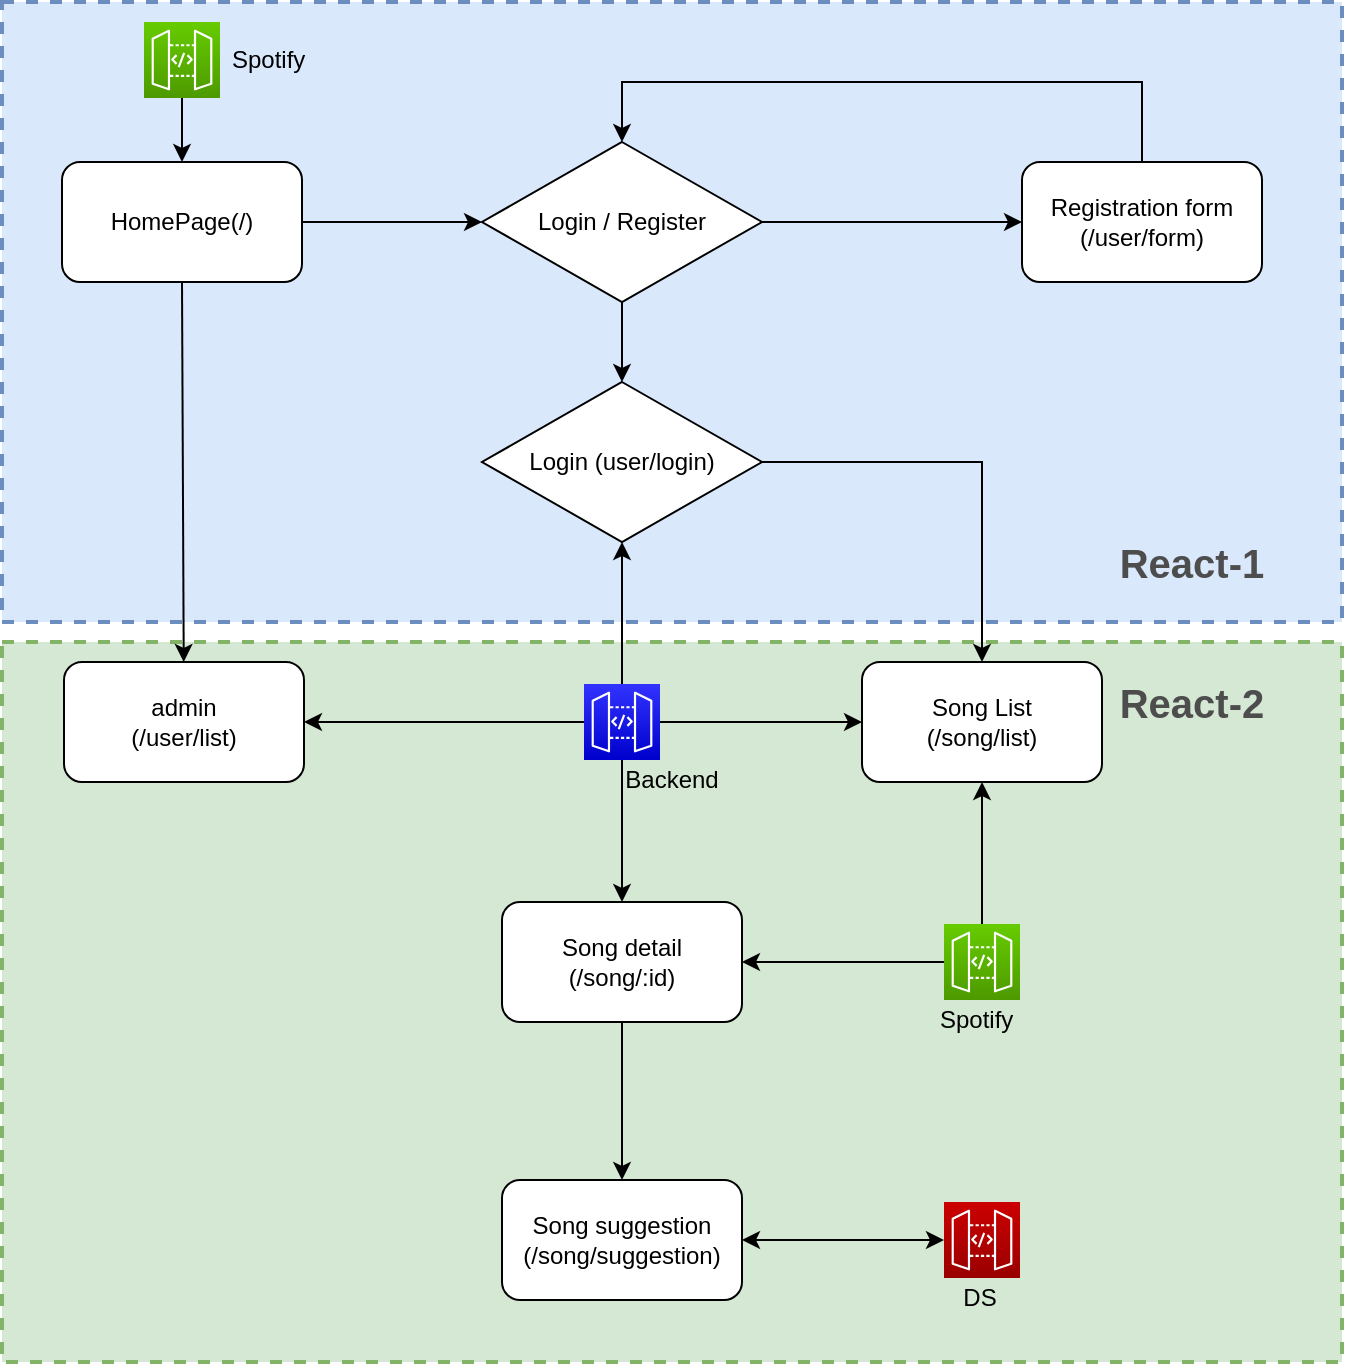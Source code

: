 <mxfile version="13.6.5" type="device" pages="2"><diagram id="zz8Z_sMmu_lL8bLqHVKg" name="FlowChart"><mxGraphModel dx="926" dy="859" grid="1" gridSize="10" guides="1" tooltips="1" connect="1" arrows="1" fold="1" page="1" pageScale="1" pageWidth="800" pageHeight="800" math="0" shadow="0"><root><mxCell id="0"/><mxCell id="1" parent="0"/><mxCell id="0-6y683_RrBZRug_oh3U-49" value="" style="rounded=0;whiteSpace=wrap;html=1;dashed=1;fillColor=#d5e8d4;strokeWidth=2;strokeColor=#82b366;" parent="1" vertex="1"><mxGeometry x="65" y="380" width="670" height="360" as="geometry"/></mxCell><mxCell id="0-6y683_RrBZRug_oh3U-48" value="" style="rounded=0;whiteSpace=wrap;html=1;dashed=1;fillColor=#dae8fc;strokeWidth=2;strokeColor=#6c8ebf;" parent="1" vertex="1"><mxGeometry x="65" y="60" width="670" height="310" as="geometry"/></mxCell><mxCell id="0-6y683_RrBZRug_oh3U-5" value="" style="edgeStyle=orthogonalEdgeStyle;rounded=0;orthogonalLoop=1;jettySize=auto;html=1;" parent="1" source="0-6y683_RrBZRug_oh3U-6" target="0-6y683_RrBZRug_oh3U-4" edge="1"><mxGeometry relative="1" as="geometry"/></mxCell><mxCell id="0-6y683_RrBZRug_oh3U-14" value="" style="edgeStyle=orthogonalEdgeStyle;rounded=0;orthogonalLoop=1;jettySize=auto;html=1;entryX=0;entryY=0.5;entryDx=0;entryDy=0;" parent="1" source="0-6y683_RrBZRug_oh3U-1" target="0-6y683_RrBZRug_oh3U-6" edge="1"><mxGeometry relative="1" as="geometry"><mxPoint x="295" y="170" as="targetPoint"/></mxGeometry></mxCell><mxCell id="0-6y683_RrBZRug_oh3U-1" value="HomePage(/)" style="rounded=1;whiteSpace=wrap;html=1;" parent="1" vertex="1"><mxGeometry x="95" y="140" width="120" height="60" as="geometry"/></mxCell><mxCell id="0-6y683_RrBZRug_oh3U-16" style="edgeStyle=orthogonalEdgeStyle;rounded=0;orthogonalLoop=1;jettySize=auto;html=1;entryX=0.5;entryY=0;entryDx=0;entryDy=0;" parent="1" source="0-6y683_RrBZRug_oh3U-4" target="0-6y683_RrBZRug_oh3U-6" edge="1"><mxGeometry relative="1" as="geometry"><mxPoint x="635" y="70" as="targetPoint"/><Array as="points"><mxPoint x="635" y="100"/><mxPoint x="375" y="100"/></Array></mxGeometry></mxCell><mxCell id="0-6y683_RrBZRug_oh3U-4" value="Registration form&lt;br&gt;(/user/form)" style="rounded=1;whiteSpace=wrap;html=1;" parent="1" vertex="1"><mxGeometry x="575" y="140" width="120" height="60" as="geometry"/></mxCell><mxCell id="0-6y683_RrBZRug_oh3U-9" value="" style="edgeStyle=orthogonalEdgeStyle;rounded=0;orthogonalLoop=1;jettySize=auto;html=1;" parent="1" source="0-6y683_RrBZRug_oh3U-6" target="0-6y683_RrBZRug_oh3U-8" edge="1"><mxGeometry relative="1" as="geometry"/></mxCell><mxCell id="0-6y683_RrBZRug_oh3U-6" value="Login / Register" style="rhombus;whiteSpace=wrap;html=1;" parent="1" vertex="1"><mxGeometry x="305" y="130" width="140" height="80" as="geometry"/></mxCell><mxCell id="0-6y683_RrBZRug_oh3U-18" value="" style="edgeStyle=orthogonalEdgeStyle;rounded=0;orthogonalLoop=1;jettySize=auto;html=1;" parent="1" source="0-6y683_RrBZRug_oh3U-8" target="0-6y683_RrBZRug_oh3U-17" edge="1"><mxGeometry relative="1" as="geometry"/></mxCell><mxCell id="0-6y683_RrBZRug_oh3U-8" value="Login (user/login)" style="rhombus;whiteSpace=wrap;html=1;" parent="1" vertex="1"><mxGeometry x="305" y="250" width="140" height="80" as="geometry"/></mxCell><mxCell id="0-6y683_RrBZRug_oh3U-17" value="Song List&lt;br&gt;(/song/list)" style="rounded=1;whiteSpace=wrap;html=1;" parent="1" vertex="1"><mxGeometry x="495" y="390" width="120" height="60" as="geometry"/></mxCell><mxCell id="0-6y683_RrBZRug_oh3U-41" value="" style="edgeStyle=orthogonalEdgeStyle;rounded=0;orthogonalLoop=1;jettySize=auto;html=1;" parent="1" source="0-6y683_RrBZRug_oh3U-34" target="0-6y683_RrBZRug_oh3U-40" edge="1"><mxGeometry relative="1" as="geometry"/></mxCell><mxCell id="0-6y683_RrBZRug_oh3U-34" value="Song detail&lt;br&gt;(/song/:id)" style="rounded=1;whiteSpace=wrap;html=1;" parent="1" vertex="1"><mxGeometry x="315" y="510" width="120" height="60" as="geometry"/></mxCell><mxCell id="-w5q7ZOJqg3SvL0yP4Rp-11" value="" style="edgeStyle=orthogonalEdgeStyle;rounded=0;orthogonalLoop=1;jettySize=auto;html=1;" parent="1" source="0-6y683_RrBZRug_oh3U-29" target="0-6y683_RrBZRug_oh3U-17" edge="1"><mxGeometry relative="1" as="geometry"/></mxCell><mxCell id="-w5q7ZOJqg3SvL0yP4Rp-12" value="" style="edgeStyle=orthogonalEdgeStyle;rounded=0;orthogonalLoop=1;jettySize=auto;html=1;" parent="1" source="0-6y683_RrBZRug_oh3U-29" target="-w5q7ZOJqg3SvL0yP4Rp-3" edge="1"><mxGeometry relative="1" as="geometry"/></mxCell><mxCell id="-w5q7ZOJqg3SvL0yP4Rp-13" value="" style="edgeStyle=orthogonalEdgeStyle;rounded=0;orthogonalLoop=1;jettySize=auto;html=1;" parent="1" source="0-6y683_RrBZRug_oh3U-29" target="0-6y683_RrBZRug_oh3U-34" edge="1"><mxGeometry relative="1" as="geometry"/></mxCell><mxCell id="mWFeMm1np6CCGsb6ViRr-1" value="" style="edgeStyle=orthogonalEdgeStyle;rounded=0;orthogonalLoop=1;jettySize=auto;html=1;" edge="1" parent="1" source="0-6y683_RrBZRug_oh3U-29" target="0-6y683_RrBZRug_oh3U-8"><mxGeometry relative="1" as="geometry"/></mxCell><mxCell id="0-6y683_RrBZRug_oh3U-29" value="" style="outlineConnect=0;fontColor=#232F3E;gradientColor=#3333FF;gradientDirection=north;fillColor=#0000CC;strokeColor=#ffffff;dashed=0;verticalLabelPosition=bottom;verticalAlign=top;align=center;html=1;fontSize=12;fontStyle=0;aspect=fixed;shape=mxgraph.aws4.resourceIcon;resIcon=mxgraph.aws4.api_gateway;" parent="1" vertex="1"><mxGeometry x="356" y="401" width="38" height="38" as="geometry"/></mxCell><mxCell id="0-6y683_RrBZRug_oh3U-32" value="Backend" style="text;html=1;strokeColor=none;fillColor=none;align=center;verticalAlign=middle;whiteSpace=wrap;rounded=0;" parent="1" vertex="1"><mxGeometry x="380" y="439" width="40" height="20" as="geometry"/></mxCell><mxCell id="0-6y683_RrBZRug_oh3U-36" value="" style="outlineConnect=0;fontColor=#232F3E;gradientColor=#CC0000;gradientDirection=north;fillColor=#990000;strokeColor=#ffffff;dashed=0;verticalLabelPosition=bottom;verticalAlign=top;align=center;html=1;fontSize=12;fontStyle=0;aspect=fixed;shape=mxgraph.aws4.resourceIcon;resIcon=mxgraph.aws4.api_gateway;" parent="1" vertex="1"><mxGeometry x="536" y="660" width="38" height="38" as="geometry"/></mxCell><mxCell id="0-6y683_RrBZRug_oh3U-37" value="DS" style="text;html=1;strokeColor=none;fillColor=none;align=center;verticalAlign=middle;whiteSpace=wrap;rounded=0;" parent="1" vertex="1"><mxGeometry x="534" y="698" width="40" height="20" as="geometry"/></mxCell><mxCell id="0-6y683_RrBZRug_oh3U-38" value="" style="endArrow=classic;startArrow=classic;html=1;exitX=1;exitY=0.5;exitDx=0;exitDy=0;" parent="1" target="0-6y683_RrBZRug_oh3U-36" edge="1" source="0-6y683_RrBZRug_oh3U-40"><mxGeometry width="50" height="50" relative="1" as="geometry"><mxPoint x="388" y="679" as="sourcePoint"/><mxPoint x="568" y="549" as="targetPoint"/></mxGeometry></mxCell><mxCell id="0-6y683_RrBZRug_oh3U-50" value="&lt;b&gt;&lt;font style=&quot;font-size: 20px&quot;&gt;React-1&lt;/font&gt;&lt;/b&gt;" style="text;html=1;strokeColor=none;fillColor=none;align=center;verticalAlign=middle;whiteSpace=wrap;rounded=0;dashed=1;fontColor=#4D4D4D;" parent="1" vertex="1"><mxGeometry x="615" y="330" width="90" height="20" as="geometry"/></mxCell><mxCell id="0-6y683_RrBZRug_oh3U-51" value="&lt;b&gt;&lt;font style=&quot;font-size: 20px&quot;&gt;React-2&lt;/font&gt;&lt;/b&gt;" style="text;html=1;strokeColor=none;fillColor=none;align=center;verticalAlign=middle;whiteSpace=wrap;rounded=0;dashed=1;fontColor=#4D4D4D;" parent="1" vertex="1"><mxGeometry x="615" y="400" width="90" height="20" as="geometry"/></mxCell><mxCell id="-w5q7ZOJqg3SvL0yP4Rp-5" value="" style="edgeStyle=orthogonalEdgeStyle;rounded=0;orthogonalLoop=1;jettySize=auto;html=1;" parent="1" source="0-6y683_RrBZRug_oh3U-57" target="0-6y683_RrBZRug_oh3U-34" edge="1"><mxGeometry relative="1" as="geometry"/></mxCell><mxCell id="0-6y683_RrBZRug_oh3U-57" value="" style="outlineConnect=0;fontColor=#232F3E;gradientColor=#66CC00;gradientDirection=north;fillColor=#4D9900;strokeColor=#ffffff;dashed=0;verticalLabelPosition=bottom;verticalAlign=top;align=center;html=1;fontSize=12;fontStyle=0;aspect=fixed;shape=mxgraph.aws4.resourceIcon;resIcon=mxgraph.aws4.api_gateway;" parent="1" vertex="1"><mxGeometry x="536" y="521" width="38" height="38" as="geometry"/></mxCell><mxCell id="0-6y683_RrBZRug_oh3U-58" value="" style="edgeStyle=orthogonalEdgeStyle;rounded=0;orthogonalLoop=1;jettySize=auto;html=1;entryX=0.5;entryY=1;entryDx=0;entryDy=0;" parent="1" source="0-6y683_RrBZRug_oh3U-57" target="0-6y683_RrBZRug_oh3U-17" edge="1"><mxGeometry relative="1" as="geometry"><mxPoint x="165" y="310" as="sourcePoint"/><mxPoint x="585" y="460" as="targetPoint"/><Array as="points"/></mxGeometry></mxCell><mxCell id="8w-bAhR74ru4VxRbSD9P-1" value="Spotify&amp;nbsp;" style="text;html=1;strokeColor=none;fillColor=none;align=center;verticalAlign=middle;whiteSpace=wrap;rounded=0;" parent="1" vertex="1"><mxGeometry x="534" y="559" width="40" height="20" as="geometry"/></mxCell><mxCell id="-w5q7ZOJqg3SvL0yP4Rp-14" value="" style="edgeStyle=orthogonalEdgeStyle;rounded=0;orthogonalLoop=1;jettySize=auto;html=1;" parent="1" source="-w5q7ZOJqg3SvL0yP4Rp-1" target="0-6y683_RrBZRug_oh3U-1" edge="1"><mxGeometry relative="1" as="geometry"/></mxCell><mxCell id="-w5q7ZOJqg3SvL0yP4Rp-1" value="" style="outlineConnect=0;fontColor=#232F3E;gradientColor=#66CC00;gradientDirection=north;fillColor=#4D9900;strokeColor=#ffffff;dashed=0;verticalLabelPosition=bottom;verticalAlign=top;align=center;html=1;fontSize=12;fontStyle=0;aspect=fixed;shape=mxgraph.aws4.resourceIcon;resIcon=mxgraph.aws4.api_gateway;" parent="1" vertex="1"><mxGeometry x="136" y="70" width="38" height="38" as="geometry"/></mxCell><mxCell id="-w5q7ZOJqg3SvL0yP4Rp-3" value="admin&lt;br&gt;(/user/list)" style="rounded=1;whiteSpace=wrap;html=1;" parent="1" vertex="1"><mxGeometry x="96" y="390" width="120" height="60" as="geometry"/></mxCell><mxCell id="-w5q7ZOJqg3SvL0yP4Rp-9" value="" style="endArrow=classic;html=1;exitX=0.5;exitY=1;exitDx=0;exitDy=0;" parent="1" source="0-6y683_RrBZRug_oh3U-1" target="-w5q7ZOJqg3SvL0yP4Rp-3" edge="1"><mxGeometry width="50" height="50" relative="1" as="geometry"><mxPoint x="150" y="300" as="sourcePoint"/><mxPoint x="200" y="250" as="targetPoint"/></mxGeometry></mxCell><mxCell id="-w5q7ZOJqg3SvL0yP4Rp-15" value="Spotify&amp;nbsp;" style="text;html=1;strokeColor=none;fillColor=none;align=center;verticalAlign=middle;whiteSpace=wrap;rounded=0;" parent="1" vertex="1"><mxGeometry x="180" y="79" width="40" height="20" as="geometry"/></mxCell><mxCell id="0-6y683_RrBZRug_oh3U-40" value="Song suggestion&lt;br&gt;(/song/suggestion)" style="rounded=1;whiteSpace=wrap;html=1;" parent="1" vertex="1"><mxGeometry x="315" y="649" width="120" height="60" as="geometry"/></mxCell></root></mxGraphModel></diagram><diagram id="ByJmVgAQu_5Ey7F_f79Q" name="Page-2"><mxGraphModel dx="1886" dy="859" grid="1" gridSize="10" guides="1" tooltips="1" connect="1" arrows="1" fold="1" page="1" pageScale="1" pageWidth="1920" pageHeight="1200" math="0" shadow="0"><root><mxCell id="J75jDpaJVhdFb8qu1_08-0"/><mxCell id="J75jDpaJVhdFb8qu1_08-1" parent="J75jDpaJVhdFb8qu1_08-0"/><mxCell id="J75jDpaJVhdFb8qu1_08-2" value="" style="strokeWidth=1;shadow=0;dashed=0;align=center;html=1;shape=mxgraph.mockup.containers.browserWindow;rSize=0;strokeColor=#666666;strokeColor2=#008cff;strokeColor3=#c4c4c4;mainText=,;recursiveResize=0;" vertex="1" parent="J75jDpaJVhdFb8qu1_08-1"><mxGeometry x="30" y="10" width="780" height="800" as="geometry"/></mxCell><mxCell id="J75jDpaJVhdFb8qu1_08-3" value="Page 1" style="strokeWidth=1;shadow=0;dashed=0;align=center;html=1;shape=mxgraph.mockup.containers.anchor;fontSize=17;fontColor=#666666;align=left;" vertex="1" parent="J75jDpaJVhdFb8qu1_08-2"><mxGeometry x="60" y="12" width="110" height="26" as="geometry"/></mxCell><mxCell id="J75jDpaJVhdFb8qu1_08-4" value="song-list" style="strokeWidth=1;shadow=0;dashed=0;align=center;html=1;shape=mxgraph.mockup.containers.anchor;rSize=0;fontSize=17;fontColor=#666666;align=left;" vertex="1" parent="J75jDpaJVhdFb8qu1_08-2"><mxGeometry x="130" y="60" width="250" height="26" as="geometry"/></mxCell><mxCell id="J75jDpaJVhdFb8qu1_08-5" value="song title" style="dashed=0;shape=rect;fillColor=#ffffff;strokeColor=#eeeeee;shadow=1;fontColor=#000000;fontSize=24;fontStyle=0;verticalAlign=top;spacingBottom=0;spacingLeft=16;spacingTop=15;align=left;" vertex="1" parent="J75jDpaJVhdFb8qu1_08-2"><mxGeometry x="39" y="250" width="342" height="228" as="geometry"/></mxCell><mxCell id="J75jDpaJVhdFb8qu1_08-6" value="artist" style="text;fontColor=#999999;fontSize=13;fontStyle=0;verticalAlign=middle;spacingBottom=0;spacingLeft=16;" vertex="1" parent="J75jDpaJVhdFb8qu1_08-5"><mxGeometry width="246" height="20" relative="1" as="geometry"><mxPoint y="59" as="offset"/></mxGeometry></mxCell><mxCell id="J75jDpaJVhdFb8qu1_08-7" value="Cover" style="shape=rect;fillColor=#bbbbbb;strokeColor=none;" vertex="1" parent="J75jDpaJVhdFb8qu1_08-5"><mxGeometry x="1" width="152" height="152" relative="1" as="geometry"><mxPoint x="-168" y="16" as="offset"/></mxGeometry></mxCell><mxCell id="J75jDpaJVhdFb8qu1_08-8" value="Delete" style="shape=rect;fontSize=13;strokeColor=none;fillColor=#ffffff;fontColor=#444444;fontStyle=1;" vertex="1" parent="J75jDpaJVhdFb8qu1_08-5"><mxGeometry y="1" width="80" height="32" relative="1" as="geometry"><mxPoint x="8" y="-40" as="offset"/></mxGeometry></mxCell><mxCell id="J75jDpaJVhdFb8qu1_08-53" value="detail" style="shape=rect;fontSize=13;strokeColor=none;fillColor=#ffffff;fontColor=#444444;fontStyle=1;" vertex="1" parent="J75jDpaJVhdFb8qu1_08-5"><mxGeometry x="70" y="188" width="80" height="32" as="geometry"/></mxCell><mxCell id="J75jDpaJVhdFb8qu1_08-25" value="Added songs" style="dashed=0;align=center;fontSize=12;shape=rect;fillColor=#e0e0e0;strokeColor=none;fontStyle=1;shadow=1" vertex="1" parent="J75jDpaJVhdFb8qu1_08-1"><mxGeometry x="70" y="170" width="100" height="36" as="geometry"/></mxCell><mxCell id="J75jDpaJVhdFb8qu1_08-36" value="" style="strokeWidth=1;shadow=0;dashed=0;align=center;html=1;shape=mxgraph.mockup.containers.browserWindow;rSize=0;strokeColor=#666666;strokeColor2=#008cff;strokeColor3=#c4c4c4;mainText=,;recursiveResize=0;" vertex="1" parent="J75jDpaJVhdFb8qu1_08-1"><mxGeometry x="870" y="10" width="780" height="800" as="geometry"/></mxCell><mxCell id="J75jDpaJVhdFb8qu1_08-37" value="Page 1" style="strokeWidth=1;shadow=0;dashed=0;align=center;html=1;shape=mxgraph.mockup.containers.anchor;fontSize=17;fontColor=#666666;align=left;" vertex="1" parent="J75jDpaJVhdFb8qu1_08-36"><mxGeometry x="60" y="12" width="110" height="26" as="geometry"/></mxCell><mxCell id="J75jDpaJVhdFb8qu1_08-38" value="detail" style="strokeWidth=1;shadow=0;dashed=0;align=center;html=1;shape=mxgraph.mockup.containers.anchor;rSize=0;fontSize=17;fontColor=#666666;align=left;" vertex="1" parent="J75jDpaJVhdFb8qu1_08-36"><mxGeometry x="130" y="60" width="250" height="26" as="geometry"/></mxCell><mxCell id="J75jDpaJVhdFb8qu1_08-44" value="Cover" style="shape=rect;fillColor=#BDBDBD;strokeColor=none;fontColor=#000000;fontSize=12;fontStyle=0;verticalAlign=middle;spacingBottom=0;spacingLeft=0;shadow=1;" vertex="1" parent="J75jDpaJVhdFb8qu1_08-1"><mxGeometry x="1030" y="258" width="342" height="342" as="geometry"/></mxCell><mxCell id="J75jDpaJVhdFb8qu1_08-45" value="title" style="shape=rect;fillColor=#000000;strokeColor=none;opacity=25;fontColor=#FFFFFF;fontSize=23;fontStyle=0;verticalAlign=top;spacingBottom=0;spacingLeft=16;spacingTop=17;align=left;resizeWidth=1;" vertex="1" parent="J75jDpaJVhdFb8qu1_08-44"><mxGeometry y="1" width="342" height="138" relative="1" as="geometry"><mxPoint y="-138" as="offset"/></mxGeometry></mxCell><mxCell id="J75jDpaJVhdFb8qu1_08-46" value="artist" style="text;fontColor=#FFFFFF;fontSize=13;fontStyle=0;verticalAlign=middle;spacingBottom=0;spacingLeft=16;resizeWidth=1;" vertex="1" parent="J75jDpaJVhdFb8qu1_08-45"><mxGeometry width="342" height="20" relative="1" as="geometry"><mxPoint y="54" as="offset"/></mxGeometry></mxCell><mxCell id="J75jDpaJVhdFb8qu1_08-47" value="edit" style="shape=rect;strokeColor=none;fillColor=none;fontColor=#FFFFFF;fontStyle=1;fontSize=13;" vertex="1" parent="J75jDpaJVhdFb8qu1_08-45"><mxGeometry y="1" width="80" height="32" relative="1" as="geometry"><mxPoint x="8" y="-40" as="offset"/></mxGeometry></mxCell><mxCell id="J75jDpaJVhdFb8qu1_08-48" value="suggestor" style="shape=rect;strokeColor=none;fillColor=none;fontColor=#FFFFFF;fontStyle=1;fontSize=13;" vertex="1" parent="J75jDpaJVhdFb8qu1_08-45"><mxGeometry y="1" width="80" height="32" relative="1" as="geometry"><mxPoint x="96" y="-40" as="offset"/></mxGeometry></mxCell><mxCell id="J75jDpaJVhdFb8qu1_08-52" value="back to list" style="dashed=0;align=center;fontSize=12;shape=rect;fillColor=#e0e0e0;strokeColor=none;fontStyle=1;shadow=1" vertex="1" parent="J75jDpaJVhdFb8qu1_08-1"><mxGeometry x="1030" y="160" width="100" height="36" as="geometry"/></mxCell><mxCell id="J75jDpaJVhdFb8qu1_08-62" value="song title" style="dashed=0;shape=rect;fillColor=#ffffff;strokeColor=#eeeeee;shadow=1;fontColor=#000000;fontSize=24;fontStyle=0;verticalAlign=top;spacingBottom=0;spacingLeft=16;spacingTop=15;align=left;" vertex="1" parent="J75jDpaJVhdFb8qu1_08-1"><mxGeometry x="430" y="260" width="342" height="228" as="geometry"/></mxCell><mxCell id="J75jDpaJVhdFb8qu1_08-63" value="artist" style="text;fontColor=#999999;fontSize=13;fontStyle=0;verticalAlign=middle;spacingBottom=0;spacingLeft=16;" vertex="1" parent="J75jDpaJVhdFb8qu1_08-62"><mxGeometry width="246" height="20" relative="1" as="geometry"><mxPoint y="59" as="offset"/></mxGeometry></mxCell><mxCell id="J75jDpaJVhdFb8qu1_08-64" value="Cover" style="shape=rect;fillColor=#bbbbbb;strokeColor=none;" vertex="1" parent="J75jDpaJVhdFb8qu1_08-62"><mxGeometry x="1" width="152" height="152" relative="1" as="geometry"><mxPoint x="-168" y="16" as="offset"/></mxGeometry></mxCell><mxCell id="J75jDpaJVhdFb8qu1_08-65" value="Delete" style="shape=rect;fontSize=13;strokeColor=none;fillColor=#ffffff;fontColor=#444444;fontStyle=1;" vertex="1" parent="J75jDpaJVhdFb8qu1_08-62"><mxGeometry y="1" width="80" height="32" relative="1" as="geometry"><mxPoint x="8" y="-40" as="offset"/></mxGeometry></mxCell><mxCell id="J75jDpaJVhdFb8qu1_08-66" value="detail" style="shape=rect;fontSize=13;strokeColor=none;fillColor=#ffffff;fontColor=#444444;fontStyle=1;" vertex="1" parent="J75jDpaJVhdFb8qu1_08-62"><mxGeometry x="70" y="188" width="80" height="32" as="geometry"/></mxCell><mxCell id="J75jDpaJVhdFb8qu1_08-67" value="song title" style="dashed=0;shape=rect;fillColor=#ffffff;strokeColor=#eeeeee;shadow=1;fontColor=#000000;fontSize=24;fontStyle=0;verticalAlign=top;spacingBottom=0;spacingLeft=16;spacingTop=15;align=left;" vertex="1" parent="J75jDpaJVhdFb8qu1_08-1"><mxGeometry x="70" y="510" width="342" height="228" as="geometry"/></mxCell><mxCell id="J75jDpaJVhdFb8qu1_08-68" value="artist" style="text;fontColor=#999999;fontSize=13;fontStyle=0;verticalAlign=middle;spacingBottom=0;spacingLeft=16;" vertex="1" parent="J75jDpaJVhdFb8qu1_08-67"><mxGeometry width="246" height="20" relative="1" as="geometry"><mxPoint y="59" as="offset"/></mxGeometry></mxCell><mxCell id="J75jDpaJVhdFb8qu1_08-69" value="Cover" style="shape=rect;fillColor=#bbbbbb;strokeColor=none;" vertex="1" parent="J75jDpaJVhdFb8qu1_08-67"><mxGeometry x="1" width="152" height="152" relative="1" as="geometry"><mxPoint x="-168" y="16" as="offset"/></mxGeometry></mxCell><mxCell id="J75jDpaJVhdFb8qu1_08-70" value="Delete" style="shape=rect;fontSize=13;strokeColor=none;fillColor=#ffffff;fontColor=#444444;fontStyle=1;" vertex="1" parent="J75jDpaJVhdFb8qu1_08-67"><mxGeometry y="1" width="80" height="32" relative="1" as="geometry"><mxPoint x="8" y="-40" as="offset"/></mxGeometry></mxCell><mxCell id="J75jDpaJVhdFb8qu1_08-71" value="detail" style="shape=rect;fontSize=13;strokeColor=none;fillColor=#ffffff;fontColor=#444444;fontStyle=1;" vertex="1" parent="J75jDpaJVhdFb8qu1_08-67"><mxGeometry x="70" y="188" width="80" height="32" as="geometry"/></mxCell><mxCell id="J75jDpaJVhdFb8qu1_08-72" value="" style="endArrow=classic;startArrow=classic;html=1;" edge="1" parent="J75jDpaJVhdFb8qu1_08-1" source="J75jDpaJVhdFb8qu1_08-2" target="J75jDpaJVhdFb8qu1_08-36"><mxGeometry width="50" height="50" relative="1" as="geometry"><mxPoint x="690" y="480" as="sourcePoint"/><mxPoint x="740" y="430" as="targetPoint"/></mxGeometry></mxCell></root></mxGraphModel></diagram></mxfile>